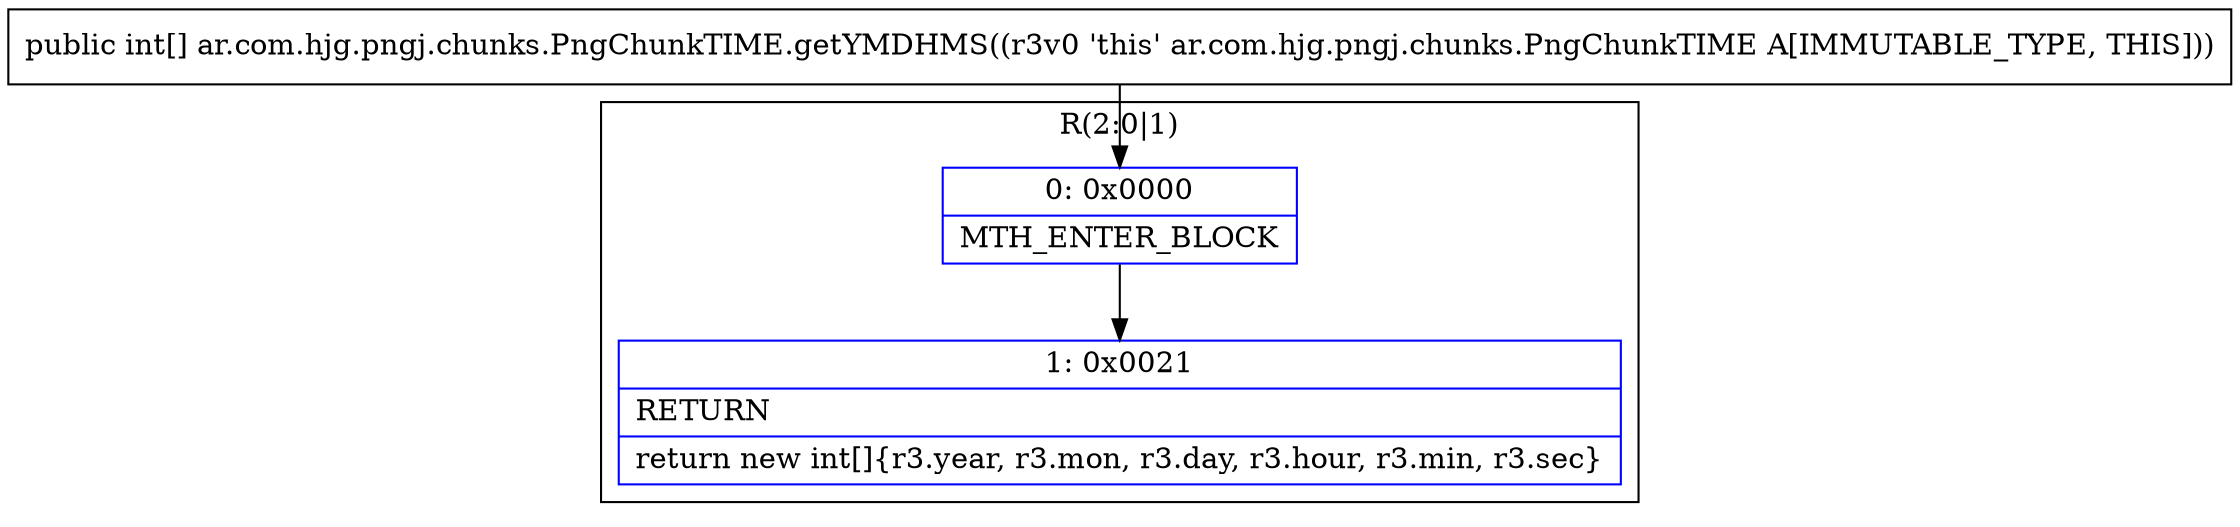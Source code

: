 digraph "CFG forar.com.hjg.pngj.chunks.PngChunkTIME.getYMDHMS()[I" {
subgraph cluster_Region_379165814 {
label = "R(2:0|1)";
node [shape=record,color=blue];
Node_0 [shape=record,label="{0\:\ 0x0000|MTH_ENTER_BLOCK\l}"];
Node_1 [shape=record,label="{1\:\ 0x0021|RETURN\l|return new int[]\{r3.year, r3.mon, r3.day, r3.hour, r3.min, r3.sec\}\l}"];
}
MethodNode[shape=record,label="{public int[] ar.com.hjg.pngj.chunks.PngChunkTIME.getYMDHMS((r3v0 'this' ar.com.hjg.pngj.chunks.PngChunkTIME A[IMMUTABLE_TYPE, THIS])) }"];
MethodNode -> Node_0;
Node_0 -> Node_1;
}

